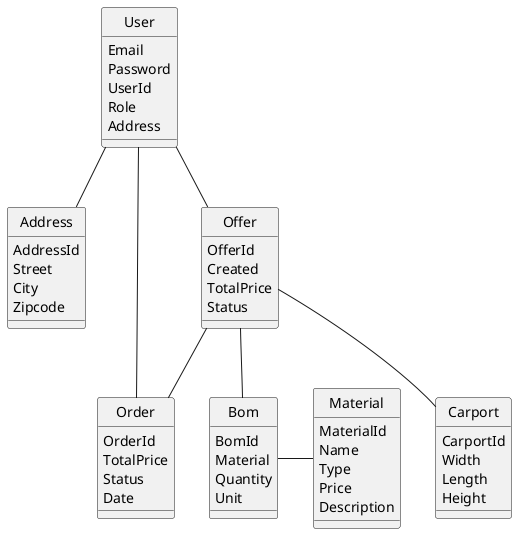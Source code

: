 @startuml
hide circle

class User{
Email
Password
UserId
Role
Address
}

class Address{
AddressId
Street
City
Zipcode
}


class Order{
OrderId
TotalPrice
Status
Date
}

class Offer {
OfferId
Created
TotalPrice
Status
}

class Carport {
CarportId
Width
Length
Height
}


class Bom {
BomId
Material
Quantity
Unit
}

class Material {
MaterialId
Name
Type
Price
Description

}

User -- Address
User -- Order
User -- Offer
Offer -- Carport
Offer -- Order
Offer -- Bom
Bom - Material

@enduml
